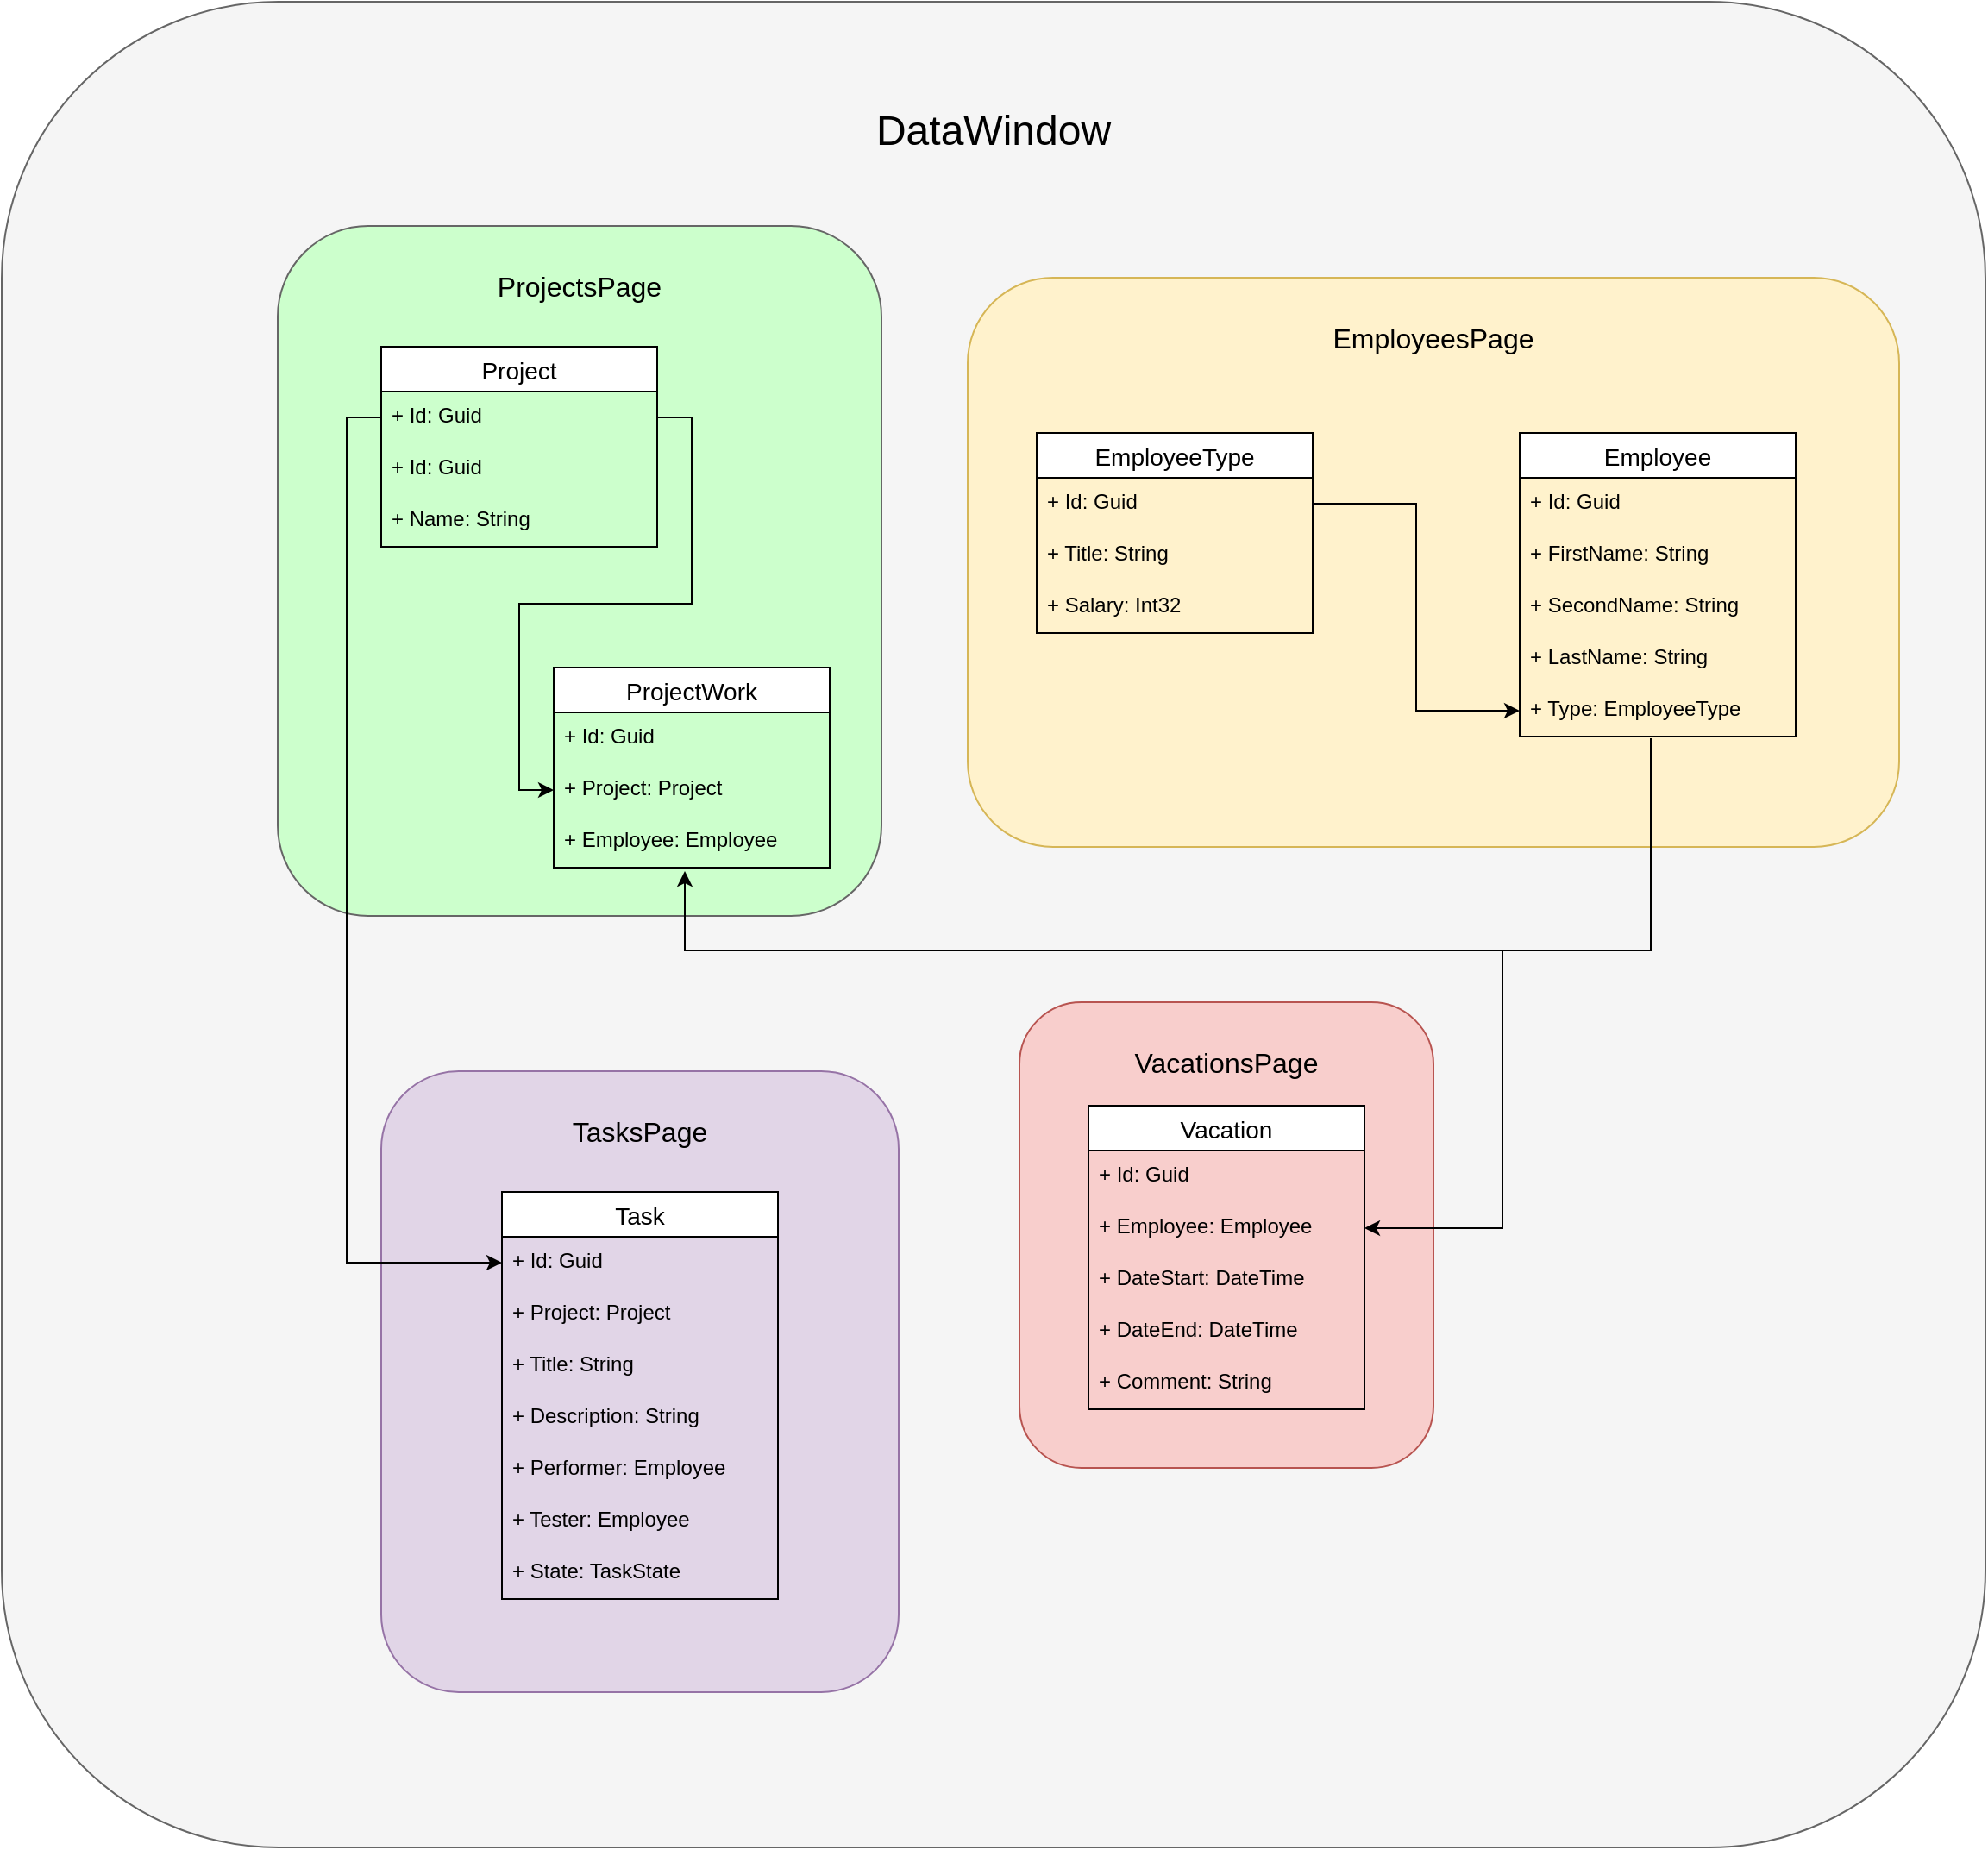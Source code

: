<mxfile version="15.8.7" type="device"><diagram id="nbNRxWlfgpKVpoWbhl30" name="Страница 1"><mxGraphModel dx="2401" dy="2148" grid="1" gridSize="10" guides="1" tooltips="1" connect="1" arrows="1" fold="1" page="1" pageScale="1" pageWidth="827" pageHeight="1169" math="0" shadow="0"><root><mxCell id="0"/><mxCell id="1" parent="0"/><mxCell id="F9QCLqJCqHum96d1sYIW-2" value="" style="rounded=1;whiteSpace=wrap;html=1;fillColor=#f5f5f5;fontColor=#333333;strokeColor=#666666;" vertex="1" parent="1"><mxGeometry x="-80" y="-60" width="1150" height="1070" as="geometry"/></mxCell><mxCell id="63K1j-lFD33wZ5B3d_ji-63" value="" style="rounded=1;whiteSpace=wrap;html=1;fontSize=16;fillColor=#f8cecc;strokeColor=#b85450;" parent="1" vertex="1"><mxGeometry x="510" y="520" width="240" height="270" as="geometry"/></mxCell><mxCell id="63K1j-lFD33wZ5B3d_ji-50" value="" style="rounded=1;whiteSpace=wrap;html=1;fillColor=#fff2cc;strokeColor=#d6b656;" parent="1" vertex="1"><mxGeometry x="480" y="100" width="540" height="330" as="geometry"/></mxCell><mxCell id="63K1j-lFD33wZ5B3d_ji-55" value="" style="rounded=1;whiteSpace=wrap;html=1;fontSize=16;fillColor=#e1d5e7;strokeColor=#9673a6;" parent="1" vertex="1"><mxGeometry x="140" y="560" width="300" height="360" as="geometry"/></mxCell><object label="" id="63K1j-lFD33wZ5B3d_ji-51"><mxCell style="rounded=1;whiteSpace=wrap;html=1;fillColor=#CCFFCC;strokeColor=#666666;fontColor=#333333;" parent="1" vertex="1"><mxGeometry x="80" y="70" width="350" height="400" as="geometry"/></mxCell></object><mxCell id="63K1j-lFD33wZ5B3d_ji-2" value="Project" style="swimlane;fontStyle=0;childLayout=stackLayout;horizontal=1;startSize=26;horizontalStack=0;resizeParent=1;resizeParentMax=0;resizeLast=0;collapsible=1;marginBottom=0;align=center;fontSize=14;fillColor=default;" parent="1" vertex="1"><mxGeometry x="140" y="140" width="160" height="116" as="geometry"/></mxCell><mxCell id="63K1j-lFD33wZ5B3d_ji-3" value="+ Id: Guid" style="text;strokeColor=none;fillColor=none;spacingLeft=4;spacingRight=4;overflow=hidden;rotatable=0;points=[[0,0.5],[1,0.5]];portConstraint=eastwest;fontSize=12;" parent="63K1j-lFD33wZ5B3d_ji-2" vertex="1"><mxGeometry y="26" width="160" height="30" as="geometry"/></mxCell><mxCell id="F9QCLqJCqHum96d1sYIW-3" value="+ Id: Guid" style="text;strokeColor=none;fillColor=none;spacingLeft=4;spacingRight=4;overflow=hidden;rotatable=0;points=[[0,0.5],[1,0.5]];portConstraint=eastwest;fontSize=12;" vertex="1" parent="63K1j-lFD33wZ5B3d_ji-2"><mxGeometry y="56" width="160" height="30" as="geometry"/></mxCell><mxCell id="63K1j-lFD33wZ5B3d_ji-4" value="+ Name: String" style="text;strokeColor=none;fillColor=none;spacingLeft=4;spacingRight=4;overflow=hidden;rotatable=0;points=[[0,0.5],[1,0.5]];portConstraint=eastwest;fontSize=12;" parent="63K1j-lFD33wZ5B3d_ji-2" vertex="1"><mxGeometry y="86" width="160" height="30" as="geometry"/></mxCell><mxCell id="63K1j-lFD33wZ5B3d_ji-8" value="Employee" style="swimlane;fontStyle=0;childLayout=stackLayout;horizontal=1;startSize=26;horizontalStack=0;resizeParent=1;resizeParentMax=0;resizeLast=0;collapsible=1;marginBottom=0;align=center;fontSize=14;fillColor=default;" parent="1" vertex="1"><mxGeometry x="800" y="190" width="160" height="176" as="geometry"/></mxCell><mxCell id="63K1j-lFD33wZ5B3d_ji-9" value="+ Id: Guid" style="text;strokeColor=none;fillColor=none;spacingLeft=4;spacingRight=4;overflow=hidden;rotatable=0;points=[[0,0.5],[1,0.5]];portConstraint=eastwest;fontSize=12;" parent="63K1j-lFD33wZ5B3d_ji-8" vertex="1"><mxGeometry y="26" width="160" height="30" as="geometry"/></mxCell><mxCell id="63K1j-lFD33wZ5B3d_ji-10" value="+ FirstName: String" style="text;strokeColor=none;fillColor=none;spacingLeft=4;spacingRight=4;overflow=hidden;rotatable=0;points=[[0,0.5],[1,0.5]];portConstraint=eastwest;fontSize=12;" parent="63K1j-lFD33wZ5B3d_ji-8" vertex="1"><mxGeometry y="56" width="160" height="30" as="geometry"/></mxCell><mxCell id="63K1j-lFD33wZ5B3d_ji-11" value="+ SecondName: String" style="text;strokeColor=none;fillColor=none;spacingLeft=4;spacingRight=4;overflow=hidden;rotatable=0;points=[[0,0.5],[1,0.5]];portConstraint=eastwest;fontSize=12;" parent="63K1j-lFD33wZ5B3d_ji-8" vertex="1"><mxGeometry y="86" width="160" height="30" as="geometry"/></mxCell><mxCell id="63K1j-lFD33wZ5B3d_ji-12" value="+ LastName: String" style="text;strokeColor=none;fillColor=none;spacingLeft=4;spacingRight=4;overflow=hidden;rotatable=0;points=[[0,0.5],[1,0.5]];portConstraint=eastwest;fontSize=12;" parent="63K1j-lFD33wZ5B3d_ji-8" vertex="1"><mxGeometry y="116" width="160" height="30" as="geometry"/></mxCell><mxCell id="63K1j-lFD33wZ5B3d_ji-13" value="+ Type: EmployeeType" style="text;strokeColor=none;fillColor=none;spacingLeft=4;spacingRight=4;overflow=hidden;rotatable=0;points=[[0,0.5],[1,0.5]];portConstraint=eastwest;fontSize=12;" parent="63K1j-lFD33wZ5B3d_ji-8" vertex="1"><mxGeometry y="146" width="160" height="30" as="geometry"/></mxCell><mxCell id="63K1j-lFD33wZ5B3d_ji-27" value="ProjectWork" style="swimlane;fontStyle=0;childLayout=stackLayout;horizontal=1;startSize=26;horizontalStack=0;resizeParent=1;resizeParentMax=0;resizeLast=0;collapsible=1;marginBottom=0;align=center;fontSize=14;fillColor=default;" parent="1" vertex="1"><mxGeometry x="240" y="326" width="160" height="116" as="geometry"/></mxCell><mxCell id="63K1j-lFD33wZ5B3d_ji-28" value="+ Id: Guid" style="text;strokeColor=none;fillColor=none;spacingLeft=4;spacingRight=4;overflow=hidden;rotatable=0;points=[[0,0.5],[1,0.5]];portConstraint=eastwest;fontSize=12;" parent="63K1j-lFD33wZ5B3d_ji-27" vertex="1"><mxGeometry y="26" width="160" height="30" as="geometry"/></mxCell><mxCell id="63K1j-lFD33wZ5B3d_ji-29" value="+ Project: Project" style="text;strokeColor=none;fillColor=none;spacingLeft=4;spacingRight=4;overflow=hidden;rotatable=0;points=[[0,0.5],[1,0.5]];portConstraint=eastwest;fontSize=12;" parent="63K1j-lFD33wZ5B3d_ji-27" vertex="1"><mxGeometry y="56" width="160" height="30" as="geometry"/></mxCell><mxCell id="63K1j-lFD33wZ5B3d_ji-30" value="+ Employee: Employee" style="text;strokeColor=none;fillColor=none;spacingLeft=4;spacingRight=4;overflow=hidden;rotatable=0;points=[[0,0.5],[1,0.5]];portConstraint=eastwest;fontSize=12;" parent="63K1j-lFD33wZ5B3d_ji-27" vertex="1"><mxGeometry y="86" width="160" height="30" as="geometry"/></mxCell><mxCell id="63K1j-lFD33wZ5B3d_ji-31" style="edgeStyle=orthogonalEdgeStyle;rounded=0;orthogonalLoop=1;jettySize=auto;html=1;exitX=1;exitY=0.5;exitDx=0;exitDy=0;entryX=0;entryY=0.5;entryDx=0;entryDy=0;" parent="1" source="63K1j-lFD33wZ5B3d_ji-3" target="63K1j-lFD33wZ5B3d_ji-29" edge="1"><mxGeometry relative="1" as="geometry"/></mxCell><mxCell id="63K1j-lFD33wZ5B3d_ji-32" style="edgeStyle=orthogonalEdgeStyle;rounded=0;orthogonalLoop=1;jettySize=auto;html=1;entryX=0.475;entryY=1.067;entryDx=0;entryDy=0;exitX=0.475;exitY=1.033;exitDx=0;exitDy=0;exitPerimeter=0;entryPerimeter=0;" parent="1" source="63K1j-lFD33wZ5B3d_ji-13" target="63K1j-lFD33wZ5B3d_ji-30" edge="1"><mxGeometry relative="1" as="geometry"><mxPoint x="910" y="550" as="sourcePoint"/><Array as="points"><mxPoint x="876" y="490"/><mxPoint x="316" y="490"/></Array></mxGeometry></mxCell><mxCell id="63K1j-lFD33wZ5B3d_ji-33" value="Vacation" style="swimlane;fontStyle=0;childLayout=stackLayout;horizontal=1;startSize=26;horizontalStack=0;resizeParent=1;resizeParentMax=0;resizeLast=0;collapsible=1;marginBottom=0;align=center;fontSize=14;fillColor=default;" parent="1" vertex="1"><mxGeometry x="550" y="580" width="160" height="176" as="geometry"><mxRectangle x="570" y="520" width="90" height="26" as="alternateBounds"/></mxGeometry></mxCell><mxCell id="63K1j-lFD33wZ5B3d_ji-34" value="+ Id: Guid" style="text;strokeColor=none;fillColor=none;spacingLeft=4;spacingRight=4;overflow=hidden;rotatable=0;points=[[0,0.5],[1,0.5]];portConstraint=eastwest;fontSize=12;" parent="63K1j-lFD33wZ5B3d_ji-33" vertex="1"><mxGeometry y="26" width="160" height="30" as="geometry"/></mxCell><mxCell id="63K1j-lFD33wZ5B3d_ji-35" value="+ Employee: Employee" style="text;strokeColor=none;fillColor=none;spacingLeft=4;spacingRight=4;overflow=hidden;rotatable=0;points=[[0,0.5],[1,0.5]];portConstraint=eastwest;fontSize=12;" parent="63K1j-lFD33wZ5B3d_ji-33" vertex="1"><mxGeometry y="56" width="160" height="30" as="geometry"/></mxCell><mxCell id="63K1j-lFD33wZ5B3d_ji-36" value="+ DateStart: DateTime" style="text;strokeColor=none;fillColor=none;spacingLeft=4;spacingRight=4;overflow=hidden;rotatable=0;points=[[0,0.5],[1,0.5]];portConstraint=eastwest;fontSize=12;" parent="63K1j-lFD33wZ5B3d_ji-33" vertex="1"><mxGeometry y="86" width="160" height="30" as="geometry"/></mxCell><mxCell id="63K1j-lFD33wZ5B3d_ji-37" value="+ DateEnd: DateTime" style="text;strokeColor=none;fillColor=none;spacingLeft=4;spacingRight=4;overflow=hidden;rotatable=0;points=[[0,0.5],[1,0.5]];portConstraint=eastwest;fontSize=12;" parent="63K1j-lFD33wZ5B3d_ji-33" vertex="1"><mxGeometry y="116" width="160" height="30" as="geometry"/></mxCell><mxCell id="63K1j-lFD33wZ5B3d_ji-38" value="+ Comment: String" style="text;strokeColor=none;fillColor=none;spacingLeft=4;spacingRight=4;overflow=hidden;rotatable=0;points=[[0,0.5],[1,0.5]];portConstraint=eastwest;fontSize=12;" parent="63K1j-lFD33wZ5B3d_ji-33" vertex="1"><mxGeometry y="146" width="160" height="30" as="geometry"/></mxCell><mxCell id="63K1j-lFD33wZ5B3d_ji-39" style="edgeStyle=orthogonalEdgeStyle;rounded=0;orthogonalLoop=1;jettySize=auto;html=1;entryX=1;entryY=0.5;entryDx=0;entryDy=0;" parent="1" target="63K1j-lFD33wZ5B3d_ji-35" edge="1"><mxGeometry relative="1" as="geometry"><mxPoint x="790" y="490" as="sourcePoint"/><Array as="points"><mxPoint x="790" y="490"/><mxPoint x="790" y="651"/></Array></mxGeometry></mxCell><mxCell id="63K1j-lFD33wZ5B3d_ji-40" value="Task" style="swimlane;fontStyle=0;childLayout=stackLayout;horizontal=1;startSize=26;horizontalStack=0;resizeParent=1;resizeParentMax=0;resizeLast=0;collapsible=1;marginBottom=0;align=center;fontSize=14;fillColor=default;" parent="1" vertex="1"><mxGeometry x="210" y="630" width="160" height="236" as="geometry"/></mxCell><mxCell id="63K1j-lFD33wZ5B3d_ji-41" value="+ Id: Guid" style="text;strokeColor=none;fillColor=none;spacingLeft=4;spacingRight=4;overflow=hidden;rotatable=0;points=[[0,0.5],[1,0.5]];portConstraint=eastwest;fontSize=12;" parent="63K1j-lFD33wZ5B3d_ji-40" vertex="1"><mxGeometry y="26" width="160" height="30" as="geometry"/></mxCell><mxCell id="63K1j-lFD33wZ5B3d_ji-42" value="+ Project: Project" style="text;strokeColor=none;fillColor=none;spacingLeft=4;spacingRight=4;overflow=hidden;rotatable=0;points=[[0,0.5],[1,0.5]];portConstraint=eastwest;fontSize=12;" parent="63K1j-lFD33wZ5B3d_ji-40" vertex="1"><mxGeometry y="56" width="160" height="30" as="geometry"/></mxCell><mxCell id="63K1j-lFD33wZ5B3d_ji-43" value="+ Title: String" style="text;strokeColor=none;fillColor=none;spacingLeft=4;spacingRight=4;overflow=hidden;rotatable=0;points=[[0,0.5],[1,0.5]];portConstraint=eastwest;fontSize=12;" parent="63K1j-lFD33wZ5B3d_ji-40" vertex="1"><mxGeometry y="86" width="160" height="30" as="geometry"/></mxCell><mxCell id="63K1j-lFD33wZ5B3d_ji-44" value="+ Description: String" style="text;strokeColor=none;fillColor=none;spacingLeft=4;spacingRight=4;overflow=hidden;rotatable=0;points=[[0,0.5],[1,0.5]];portConstraint=eastwest;fontSize=12;" parent="63K1j-lFD33wZ5B3d_ji-40" vertex="1"><mxGeometry y="116" width="160" height="30" as="geometry"/></mxCell><mxCell id="63K1j-lFD33wZ5B3d_ji-45" value="+ Performer: Employee" style="text;strokeColor=none;fillColor=none;spacingLeft=4;spacingRight=4;overflow=hidden;rotatable=0;points=[[0,0.5],[1,0.5]];portConstraint=eastwest;fontSize=12;" parent="63K1j-lFD33wZ5B3d_ji-40" vertex="1"><mxGeometry y="146" width="160" height="30" as="geometry"/></mxCell><mxCell id="63K1j-lFD33wZ5B3d_ji-46" value="+ Tester: Employee" style="text;strokeColor=none;fillColor=none;spacingLeft=4;spacingRight=4;overflow=hidden;rotatable=0;points=[[0,0.5],[1,0.5]];portConstraint=eastwest;fontSize=12;" parent="63K1j-lFD33wZ5B3d_ji-40" vertex="1"><mxGeometry y="176" width="160" height="30" as="geometry"/></mxCell><mxCell id="63K1j-lFD33wZ5B3d_ji-48" value="+ State: TaskState" style="text;strokeColor=none;fillColor=none;spacingLeft=4;spacingRight=4;overflow=hidden;rotatable=0;points=[[0,0.5],[1,0.5]];portConstraint=eastwest;fontSize=12;" parent="63K1j-lFD33wZ5B3d_ji-40" vertex="1"><mxGeometry y="206" width="160" height="30" as="geometry"/></mxCell><mxCell id="63K1j-lFD33wZ5B3d_ji-47" style="edgeStyle=orthogonalEdgeStyle;rounded=0;orthogonalLoop=1;jettySize=auto;html=1;exitX=0;exitY=0.5;exitDx=0;exitDy=0;entryX=0;entryY=0.5;entryDx=0;entryDy=0;" parent="1" source="63K1j-lFD33wZ5B3d_ji-3" target="63K1j-lFD33wZ5B3d_ji-41" edge="1"><mxGeometry relative="1" as="geometry"/></mxCell><mxCell id="63K1j-lFD33wZ5B3d_ji-52" value="ProjectsPage" style="text;html=1;strokeColor=none;fillColor=none;align=center;verticalAlign=middle;whiteSpace=wrap;rounded=0;fontSize=16;" parent="1" vertex="1"><mxGeometry x="80" y="80" width="350" height="50" as="geometry"/></mxCell><mxCell id="63K1j-lFD33wZ5B3d_ji-56" value="TasksPage" style="text;html=1;strokeColor=none;fillColor=none;align=center;verticalAlign=middle;whiteSpace=wrap;rounded=0;fontSize=16;" parent="1" vertex="1"><mxGeometry x="140" y="570" width="300" height="50" as="geometry"/></mxCell><mxCell id="63K1j-lFD33wZ5B3d_ji-57" value="EmployeesPage" style="text;html=1;strokeColor=none;fillColor=none;align=center;verticalAlign=middle;whiteSpace=wrap;rounded=0;fontSize=16;" parent="1" vertex="1"><mxGeometry x="480" y="110" width="540" height="50" as="geometry"/></mxCell><mxCell id="63K1j-lFD33wZ5B3d_ji-58" value="EmployeeType" style="swimlane;fontStyle=0;childLayout=stackLayout;horizontal=1;startSize=26;horizontalStack=0;resizeParent=1;resizeParentMax=0;resizeLast=0;collapsible=1;marginBottom=0;align=center;fontSize=14;" parent="1" vertex="1"><mxGeometry x="520" y="190" width="160" height="116" as="geometry"/></mxCell><mxCell id="63K1j-lFD33wZ5B3d_ji-59" value="+ Id: Guid" style="text;strokeColor=none;fillColor=none;spacingLeft=4;spacingRight=4;overflow=hidden;rotatable=0;points=[[0,0.5],[1,0.5]];portConstraint=eastwest;fontSize=12;" parent="63K1j-lFD33wZ5B3d_ji-58" vertex="1"><mxGeometry y="26" width="160" height="30" as="geometry"/></mxCell><mxCell id="63K1j-lFD33wZ5B3d_ji-60" value="+ Title: String" style="text;strokeColor=none;fillColor=none;spacingLeft=4;spacingRight=4;overflow=hidden;rotatable=0;points=[[0,0.5],[1,0.5]];portConstraint=eastwest;fontSize=12;" parent="63K1j-lFD33wZ5B3d_ji-58" vertex="1"><mxGeometry y="56" width="160" height="30" as="geometry"/></mxCell><mxCell id="63K1j-lFD33wZ5B3d_ji-61" value="+ Salary: Int32" style="text;strokeColor=none;fillColor=none;spacingLeft=4;spacingRight=4;overflow=hidden;rotatable=0;points=[[0,0.5],[1,0.5]];portConstraint=eastwest;fontSize=12;" parent="63K1j-lFD33wZ5B3d_ji-58" vertex="1"><mxGeometry y="86" width="160" height="30" as="geometry"/></mxCell><mxCell id="63K1j-lFD33wZ5B3d_ji-62" style="edgeStyle=orthogonalEdgeStyle;rounded=0;orthogonalLoop=1;jettySize=auto;html=1;exitX=1;exitY=0.5;exitDx=0;exitDy=0;entryX=0;entryY=0.5;entryDx=0;entryDy=0;fontSize=16;" parent="1" source="63K1j-lFD33wZ5B3d_ji-59" target="63K1j-lFD33wZ5B3d_ji-13" edge="1"><mxGeometry relative="1" as="geometry"/></mxCell><mxCell id="63K1j-lFD33wZ5B3d_ji-64" value="VacationsPage" style="text;html=1;strokeColor=none;fillColor=none;align=center;verticalAlign=middle;whiteSpace=wrap;rounded=0;fontSize=16;" parent="1" vertex="1"><mxGeometry x="510" y="530" width="240" height="50" as="geometry"/></mxCell><mxCell id="F9QCLqJCqHum96d1sYIW-4" value="DataWindow" style="text;html=1;strokeColor=none;fillColor=none;align=center;verticalAlign=middle;whiteSpace=wrap;rounded=0;fontSize=24;" vertex="1" parent="1"><mxGeometry x="-80" y="-10" width="1150" height="50" as="geometry"/></mxCell></root></mxGraphModel></diagram></mxfile>